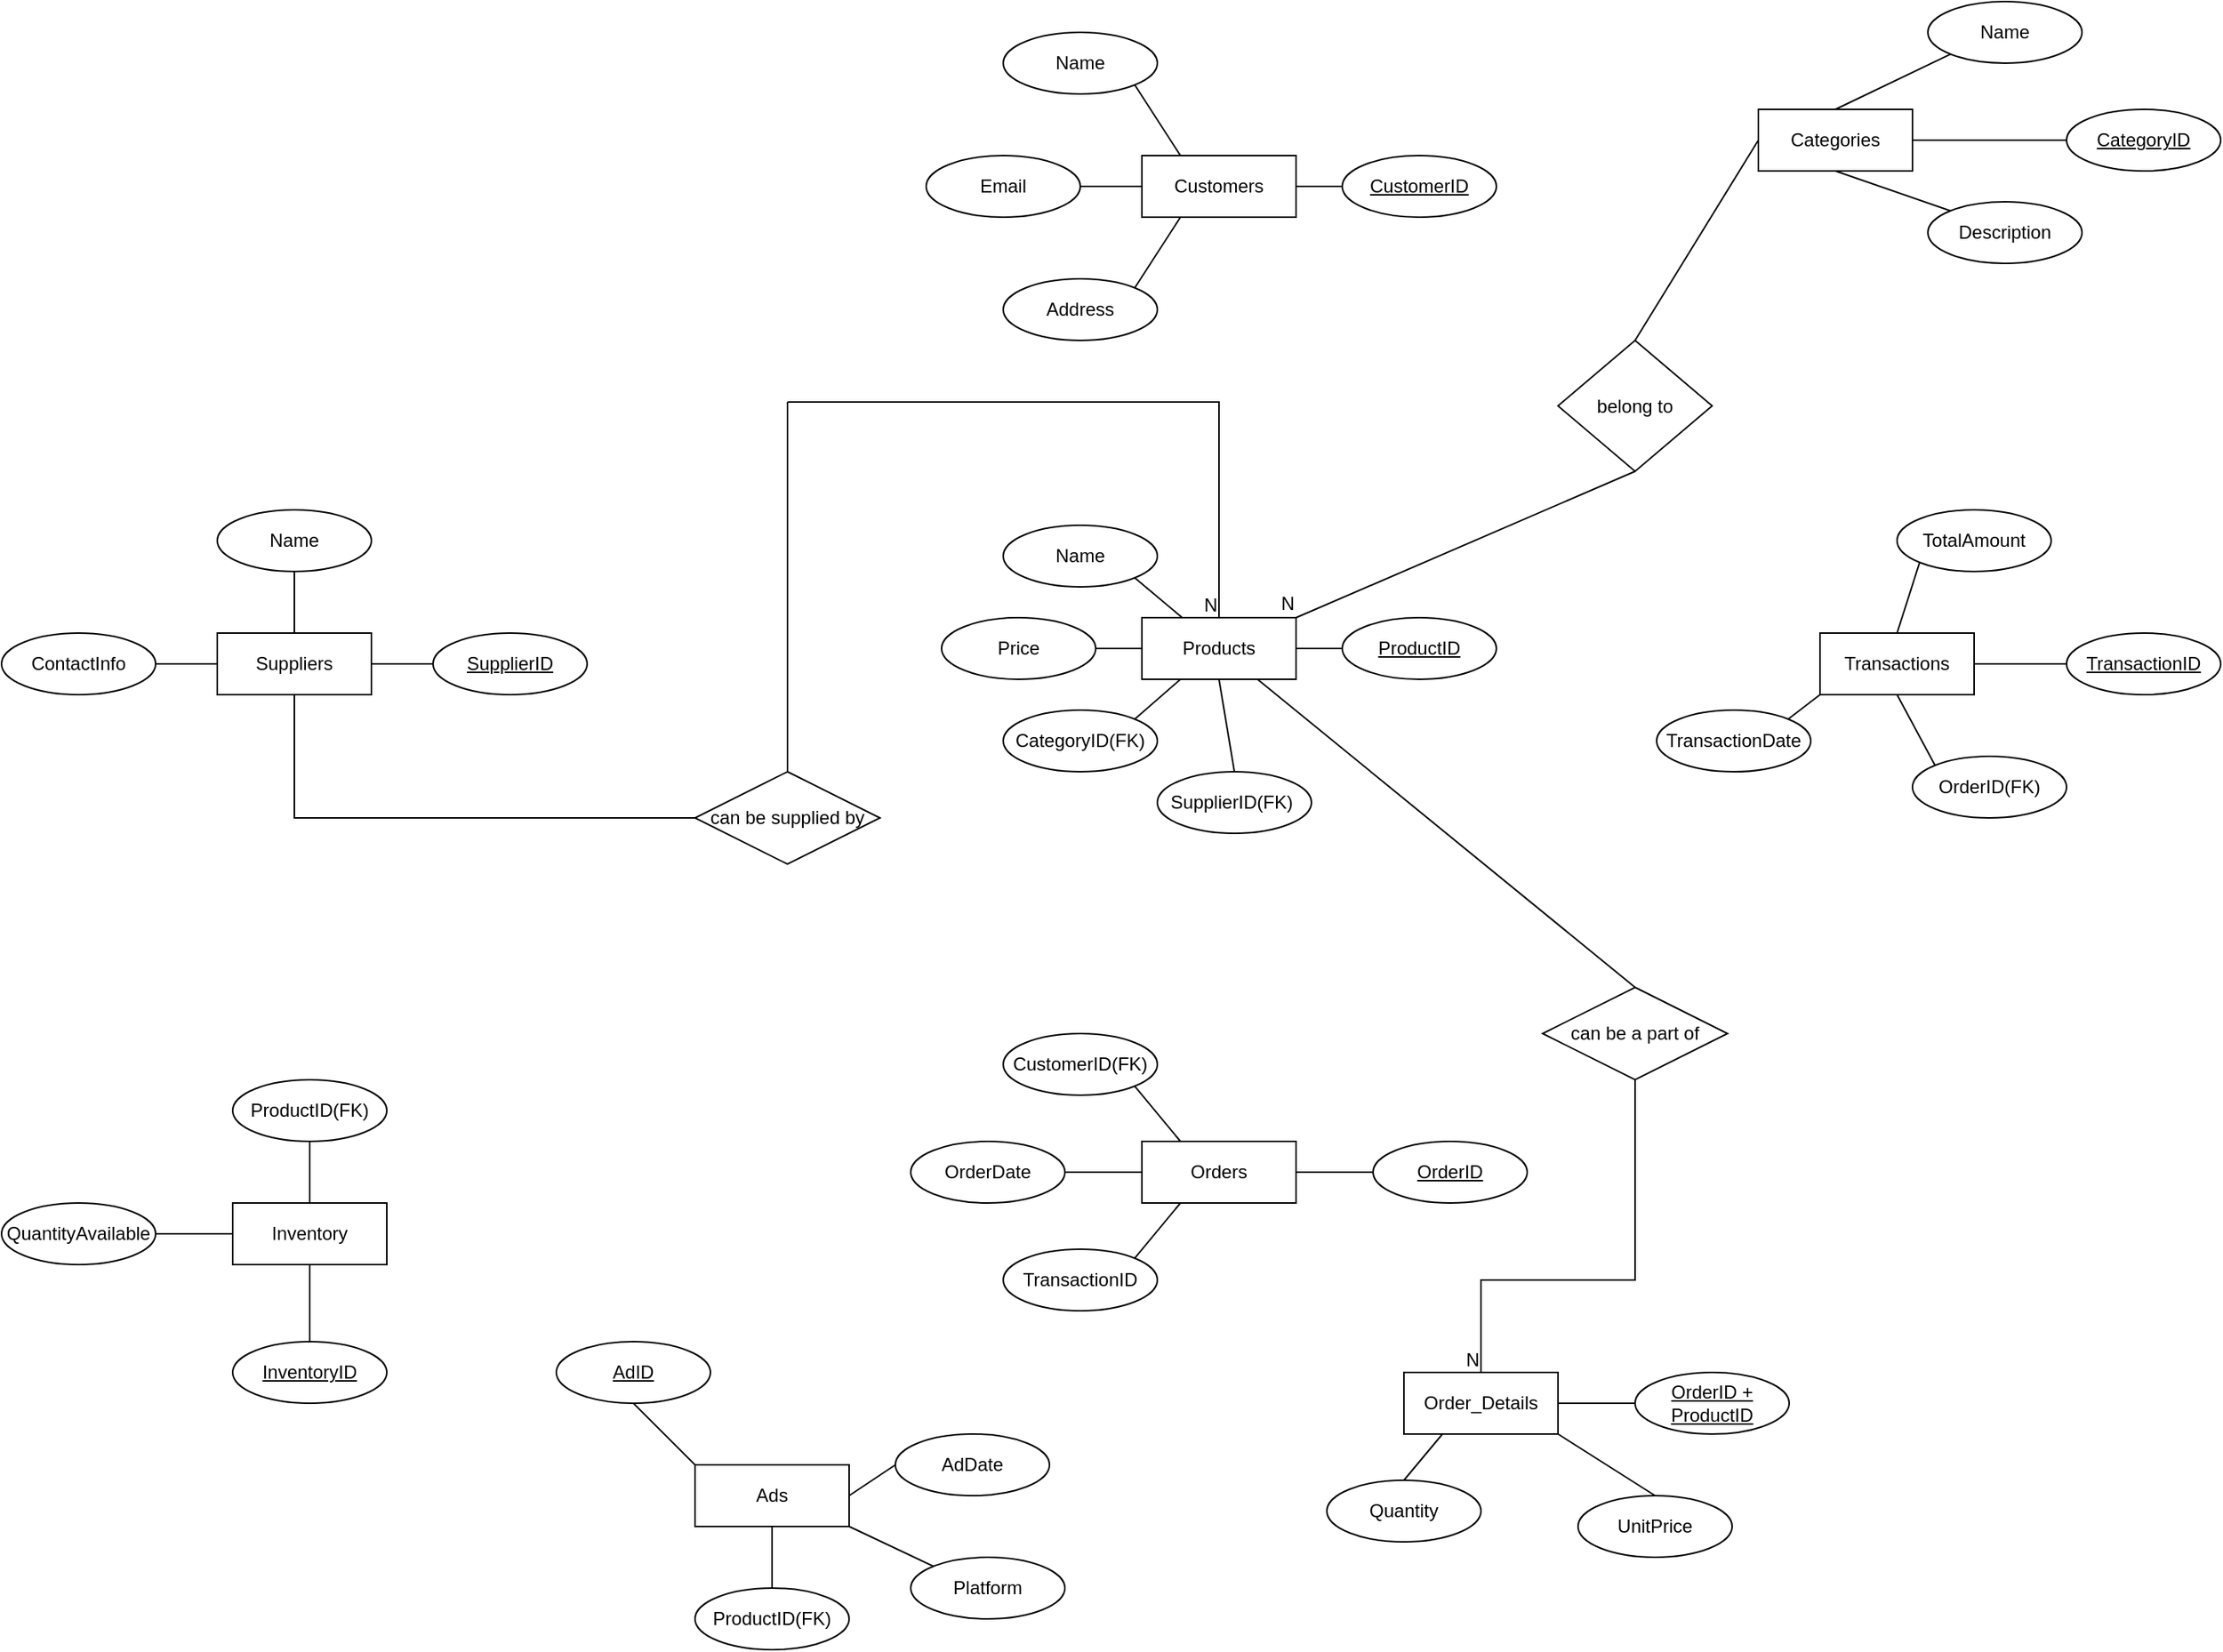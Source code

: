 <mxfile version="23.1.2" type="github">
  <diagram id="R2lEEEUBdFMjLlhIrx00" name="Page-1">
    <mxGraphModel dx="2417" dy="837" grid="1" gridSize="10" guides="1" tooltips="1" connect="1" arrows="1" fold="1" page="1" pageScale="1" pageWidth="827" pageHeight="1169" math="0" shadow="0" extFonts="Permanent Marker^https://fonts.googleapis.com/css?family=Permanent+Marker">
      <root>
        <mxCell id="0" />
        <mxCell id="1" parent="0" />
        <mxCell id="zfA8GvS_sk62KVz_93GT-23" value="Products" style="whiteSpace=wrap;html=1;align=center;" vertex="1" parent="1">
          <mxGeometry x="30" y="1060" width="100" height="40" as="geometry" />
        </mxCell>
        <mxCell id="zfA8GvS_sk62KVz_93GT-25" value="ProductID" style="ellipse;whiteSpace=wrap;html=1;align=center;fontStyle=4;" vertex="1" parent="1">
          <mxGeometry x="160" y="1060" width="100" height="40" as="geometry" />
        </mxCell>
        <mxCell id="zfA8GvS_sk62KVz_93GT-29" value="" style="endArrow=none;html=1;rounded=0;entryX=0;entryY=0.5;entryDx=0;entryDy=0;exitX=1;exitY=0.5;exitDx=0;exitDy=0;" edge="1" parent="1" source="zfA8GvS_sk62KVz_93GT-23" target="zfA8GvS_sk62KVz_93GT-25">
          <mxGeometry relative="1" as="geometry">
            <mxPoint x="50" y="1050" as="sourcePoint" />
            <mxPoint x="210" y="1050" as="targetPoint" />
          </mxGeometry>
        </mxCell>
        <mxCell id="zfA8GvS_sk62KVz_93GT-30" value="Name" style="ellipse;whiteSpace=wrap;html=1;align=center;" vertex="1" parent="1">
          <mxGeometry x="-60" y="1000" width="100" height="40" as="geometry" />
        </mxCell>
        <mxCell id="zfA8GvS_sk62KVz_93GT-31" value="Price" style="ellipse;whiteSpace=wrap;html=1;align=center;" vertex="1" parent="1">
          <mxGeometry x="-100" y="1060" width="100" height="40" as="geometry" />
        </mxCell>
        <mxCell id="zfA8GvS_sk62KVz_93GT-32" value="CategoryID(FK)" style="ellipse;whiteSpace=wrap;html=1;align=center;" vertex="1" parent="1">
          <mxGeometry x="-60" y="1120" width="100" height="40" as="geometry" />
        </mxCell>
        <mxCell id="zfA8GvS_sk62KVz_93GT-33" value="SupplierID(FK)&amp;nbsp;" style="ellipse;whiteSpace=wrap;html=1;align=center;" vertex="1" parent="1">
          <mxGeometry x="40" y="1160" width="100" height="40" as="geometry" />
        </mxCell>
        <mxCell id="zfA8GvS_sk62KVz_93GT-34" value="" style="endArrow=none;html=1;rounded=0;exitX=1;exitY=1;exitDx=0;exitDy=0;" edge="1" parent="1" source="zfA8GvS_sk62KVz_93GT-30" target="zfA8GvS_sk62KVz_93GT-23">
          <mxGeometry relative="1" as="geometry">
            <mxPoint x="50" y="1050" as="sourcePoint" />
            <mxPoint x="210" y="1050" as="targetPoint" />
          </mxGeometry>
        </mxCell>
        <mxCell id="zfA8GvS_sk62KVz_93GT-35" value="" style="endArrow=none;html=1;rounded=0;exitX=1;exitY=0.5;exitDx=0;exitDy=0;entryX=0;entryY=0.5;entryDx=0;entryDy=0;" edge="1" parent="1" source="zfA8GvS_sk62KVz_93GT-31" target="zfA8GvS_sk62KVz_93GT-23">
          <mxGeometry relative="1" as="geometry">
            <mxPoint x="60" y="1060" as="sourcePoint" />
            <mxPoint x="220" y="1060" as="targetPoint" />
          </mxGeometry>
        </mxCell>
        <mxCell id="zfA8GvS_sk62KVz_93GT-36" value="" style="endArrow=none;html=1;rounded=0;exitX=1;exitY=0;exitDx=0;exitDy=0;entryX=0.25;entryY=1;entryDx=0;entryDy=0;" edge="1" parent="1" source="zfA8GvS_sk62KVz_93GT-32" target="zfA8GvS_sk62KVz_93GT-23">
          <mxGeometry relative="1" as="geometry">
            <mxPoint x="70" y="1070" as="sourcePoint" />
            <mxPoint x="230" y="1070" as="targetPoint" />
          </mxGeometry>
        </mxCell>
        <mxCell id="zfA8GvS_sk62KVz_93GT-37" value="" style="endArrow=none;html=1;rounded=0;exitX=0.5;exitY=0;exitDx=0;exitDy=0;entryX=0.5;entryY=1;entryDx=0;entryDy=0;" edge="1" parent="1" source="zfA8GvS_sk62KVz_93GT-33" target="zfA8GvS_sk62KVz_93GT-23">
          <mxGeometry relative="1" as="geometry">
            <mxPoint x="80" y="1080" as="sourcePoint" />
            <mxPoint x="240" y="1080" as="targetPoint" />
          </mxGeometry>
        </mxCell>
        <mxCell id="zfA8GvS_sk62KVz_93GT-38" value="Customers" style="whiteSpace=wrap;html=1;align=center;" vertex="1" parent="1">
          <mxGeometry x="30" y="760" width="100" height="40" as="geometry" />
        </mxCell>
        <mxCell id="zfA8GvS_sk62KVz_93GT-39" value="CustomerID" style="ellipse;whiteSpace=wrap;html=1;align=center;fontStyle=4;" vertex="1" parent="1">
          <mxGeometry x="160" y="760" width="100" height="40" as="geometry" />
        </mxCell>
        <mxCell id="zfA8GvS_sk62KVz_93GT-40" value="Name" style="ellipse;whiteSpace=wrap;html=1;align=center;" vertex="1" parent="1">
          <mxGeometry x="-60" y="680" width="100" height="40" as="geometry" />
        </mxCell>
        <mxCell id="zfA8GvS_sk62KVz_93GT-41" value="Email" style="ellipse;whiteSpace=wrap;html=1;align=center;" vertex="1" parent="1">
          <mxGeometry x="-110" y="760" width="100" height="40" as="geometry" />
        </mxCell>
        <mxCell id="zfA8GvS_sk62KVz_93GT-42" value="Address" style="ellipse;whiteSpace=wrap;html=1;align=center;" vertex="1" parent="1">
          <mxGeometry x="-60" y="840" width="100" height="40" as="geometry" />
        </mxCell>
        <mxCell id="zfA8GvS_sk62KVz_93GT-43" value="" style="endArrow=none;html=1;rounded=0;exitX=1;exitY=0;exitDx=0;exitDy=0;entryX=0.25;entryY=1;entryDx=0;entryDy=0;" edge="1" parent="1" source="zfA8GvS_sk62KVz_93GT-42" target="zfA8GvS_sk62KVz_93GT-38">
          <mxGeometry relative="1" as="geometry">
            <mxPoint x="90" y="860.48" as="sourcePoint" />
            <mxPoint x="310" y="880" as="targetPoint" />
          </mxGeometry>
        </mxCell>
        <mxCell id="zfA8GvS_sk62KVz_93GT-44" value="" style="endArrow=none;html=1;rounded=0;exitX=1;exitY=0.5;exitDx=0;exitDy=0;entryX=0;entryY=0.5;entryDx=0;entryDy=0;" edge="1" parent="1" source="zfA8GvS_sk62KVz_93GT-41" target="zfA8GvS_sk62KVz_93GT-38">
          <mxGeometry relative="1" as="geometry">
            <mxPoint x="110" y="850" as="sourcePoint" />
            <mxPoint x="270" y="850" as="targetPoint" />
          </mxGeometry>
        </mxCell>
        <mxCell id="zfA8GvS_sk62KVz_93GT-45" value="" style="endArrow=none;html=1;rounded=0;exitX=1;exitY=1;exitDx=0;exitDy=0;entryX=0.25;entryY=0;entryDx=0;entryDy=0;" edge="1" parent="1" source="zfA8GvS_sk62KVz_93GT-40" target="zfA8GvS_sk62KVz_93GT-38">
          <mxGeometry relative="1" as="geometry">
            <mxPoint x="70" y="850" as="sourcePoint" />
            <mxPoint x="230" y="850" as="targetPoint" />
          </mxGeometry>
        </mxCell>
        <mxCell id="zfA8GvS_sk62KVz_93GT-46" value="" style="endArrow=none;html=1;rounded=0;entryX=0;entryY=0.5;entryDx=0;entryDy=0;exitX=1;exitY=0.5;exitDx=0;exitDy=0;" edge="1" parent="1" source="zfA8GvS_sk62KVz_93GT-38" target="zfA8GvS_sk62KVz_93GT-39">
          <mxGeometry relative="1" as="geometry">
            <mxPoint x="80" y="860" as="sourcePoint" />
            <mxPoint x="240" y="860" as="targetPoint" />
          </mxGeometry>
        </mxCell>
        <mxCell id="zfA8GvS_sk62KVz_93GT-47" value="Orders" style="whiteSpace=wrap;html=1;align=center;" vertex="1" parent="1">
          <mxGeometry x="30" y="1400" width="100" height="40" as="geometry" />
        </mxCell>
        <mxCell id="zfA8GvS_sk62KVz_93GT-48" value="OrderID" style="ellipse;whiteSpace=wrap;html=1;align=center;fontStyle=4;" vertex="1" parent="1">
          <mxGeometry x="180" y="1400" width="100" height="40" as="geometry" />
        </mxCell>
        <mxCell id="zfA8GvS_sk62KVz_93GT-49" value="CustomerID(FK)" style="ellipse;whiteSpace=wrap;html=1;align=center;" vertex="1" parent="1">
          <mxGeometry x="-60" y="1330" width="100" height="40" as="geometry" />
        </mxCell>
        <mxCell id="zfA8GvS_sk62KVz_93GT-50" value="OrderDate" style="ellipse;whiteSpace=wrap;html=1;align=center;" vertex="1" parent="1">
          <mxGeometry x="-120" y="1400" width="100" height="40" as="geometry" />
        </mxCell>
        <mxCell id="zfA8GvS_sk62KVz_93GT-51" value="TransactionID" style="ellipse;whiteSpace=wrap;html=1;align=center;" vertex="1" parent="1">
          <mxGeometry x="-60" y="1470" width="100" height="40" as="geometry" />
        </mxCell>
        <mxCell id="zfA8GvS_sk62KVz_93GT-52" value="" style="endArrow=none;html=1;rounded=0;entryX=0;entryY=0.5;entryDx=0;entryDy=0;exitX=1;exitY=0.5;exitDx=0;exitDy=0;" edge="1" parent="1" source="zfA8GvS_sk62KVz_93GT-50" target="zfA8GvS_sk62KVz_93GT-47">
          <mxGeometry relative="1" as="geometry">
            <mxPoint x="-30" y="1480" as="sourcePoint" />
            <mxPoint x="130" y="1480" as="targetPoint" />
          </mxGeometry>
        </mxCell>
        <mxCell id="zfA8GvS_sk62KVz_93GT-54" value="" style="endArrow=none;html=1;rounded=0;entryX=0.25;entryY=1;entryDx=0;entryDy=0;exitX=1;exitY=0;exitDx=0;exitDy=0;" edge="1" parent="1" source="zfA8GvS_sk62KVz_93GT-51" target="zfA8GvS_sk62KVz_93GT-47">
          <mxGeometry relative="1" as="geometry">
            <mxPoint x="-10" y="1430" as="sourcePoint" />
            <mxPoint x="40" y="1430" as="targetPoint" />
          </mxGeometry>
        </mxCell>
        <mxCell id="zfA8GvS_sk62KVz_93GT-55" value="" style="endArrow=none;html=1;rounded=0;entryX=0.25;entryY=0;entryDx=0;entryDy=0;exitX=1;exitY=1;exitDx=0;exitDy=0;" edge="1" parent="1" source="zfA8GvS_sk62KVz_93GT-49" target="zfA8GvS_sk62KVz_93GT-47">
          <mxGeometry relative="1" as="geometry">
            <mxPoint y="1440" as="sourcePoint" />
            <mxPoint x="50" y="1440" as="targetPoint" />
          </mxGeometry>
        </mxCell>
        <mxCell id="zfA8GvS_sk62KVz_93GT-56" value="" style="endArrow=none;html=1;rounded=0;entryX=1;entryY=0.5;entryDx=0;entryDy=0;exitX=0;exitY=0.5;exitDx=0;exitDy=0;" edge="1" parent="1" source="zfA8GvS_sk62KVz_93GT-48" target="zfA8GvS_sk62KVz_93GT-47">
          <mxGeometry relative="1" as="geometry">
            <mxPoint x="10" y="1450" as="sourcePoint" />
            <mxPoint x="60" y="1450" as="targetPoint" />
          </mxGeometry>
        </mxCell>
        <mxCell id="zfA8GvS_sk62KVz_93GT-57" value="Order_Details" style="whiteSpace=wrap;html=1;align=center;" vertex="1" parent="1">
          <mxGeometry x="200" y="1550" width="100" height="40" as="geometry" />
        </mxCell>
        <mxCell id="zfA8GvS_sk62KVz_93GT-58" value="OrderID + ProductID" style="ellipse;whiteSpace=wrap;html=1;align=center;fontStyle=4;" vertex="1" parent="1">
          <mxGeometry x="350" y="1550" width="100" height="40" as="geometry" />
        </mxCell>
        <mxCell id="zfA8GvS_sk62KVz_93GT-59" value="UnitPrice" style="ellipse;whiteSpace=wrap;html=1;align=center;" vertex="1" parent="1">
          <mxGeometry x="313" y="1630" width="100" height="40" as="geometry" />
        </mxCell>
        <mxCell id="zfA8GvS_sk62KVz_93GT-60" value="Quantity" style="ellipse;whiteSpace=wrap;html=1;align=center;" vertex="1" parent="1">
          <mxGeometry x="150" y="1620" width="100" height="40" as="geometry" />
        </mxCell>
        <mxCell id="zfA8GvS_sk62KVz_93GT-61" value="" style="endArrow=none;html=1;rounded=0;entryX=0.5;entryY=0;entryDx=0;entryDy=0;exitX=0.25;exitY=1;exitDx=0;exitDy=0;" edge="1" parent="1" source="zfA8GvS_sk62KVz_93GT-57" target="zfA8GvS_sk62KVz_93GT-60">
          <mxGeometry relative="1" as="geometry">
            <mxPoint x="20" y="1460" as="sourcePoint" />
            <mxPoint x="70" y="1460" as="targetPoint" />
          </mxGeometry>
        </mxCell>
        <mxCell id="zfA8GvS_sk62KVz_93GT-62" value="" style="endArrow=none;html=1;rounded=0;entryX=0;entryY=0.5;entryDx=0;entryDy=0;exitX=1;exitY=0.5;exitDx=0;exitDy=0;" edge="1" parent="1" source="zfA8GvS_sk62KVz_93GT-57" target="zfA8GvS_sk62KVz_93GT-58">
          <mxGeometry relative="1" as="geometry">
            <mxPoint x="30" y="1470" as="sourcePoint" />
            <mxPoint x="80" y="1470" as="targetPoint" />
          </mxGeometry>
        </mxCell>
        <mxCell id="zfA8GvS_sk62KVz_93GT-63" value="" style="endArrow=none;html=1;rounded=0;entryX=0.5;entryY=0;entryDx=0;entryDy=0;exitX=1;exitY=1;exitDx=0;exitDy=0;" edge="1" parent="1" source="zfA8GvS_sk62KVz_93GT-57" target="zfA8GvS_sk62KVz_93GT-59">
          <mxGeometry relative="1" as="geometry">
            <mxPoint x="40" y="1480" as="sourcePoint" />
            <mxPoint x="90" y="1480" as="targetPoint" />
          </mxGeometry>
        </mxCell>
        <mxCell id="zfA8GvS_sk62KVz_93GT-64" value="Transactions" style="whiteSpace=wrap;html=1;align=center;" vertex="1" parent="1">
          <mxGeometry x="470" y="1070" width="100" height="40" as="geometry" />
        </mxCell>
        <mxCell id="zfA8GvS_sk62KVz_93GT-65" value="TransactionID" style="ellipse;whiteSpace=wrap;html=1;align=center;fontStyle=4;" vertex="1" parent="1">
          <mxGeometry x="630" y="1070" width="100" height="40" as="geometry" />
        </mxCell>
        <mxCell id="zfA8GvS_sk62KVz_93GT-66" value="OrderID(FK)" style="ellipse;whiteSpace=wrap;html=1;align=center;" vertex="1" parent="1">
          <mxGeometry x="530" y="1150" width="100" height="40" as="geometry" />
        </mxCell>
        <mxCell id="zfA8GvS_sk62KVz_93GT-67" value="TransactionDate" style="ellipse;whiteSpace=wrap;html=1;align=center;" vertex="1" parent="1">
          <mxGeometry x="364" y="1120" width="100" height="40" as="geometry" />
        </mxCell>
        <mxCell id="zfA8GvS_sk62KVz_93GT-68" value="TotalAmount" style="ellipse;whiteSpace=wrap;html=1;align=center;" vertex="1" parent="1">
          <mxGeometry x="520" y="990" width="100" height="40" as="geometry" />
        </mxCell>
        <mxCell id="zfA8GvS_sk62KVz_93GT-69" value="" style="endArrow=none;html=1;rounded=0;exitX=0.5;exitY=1;exitDx=0;exitDy=0;entryX=0;entryY=0;entryDx=0;entryDy=0;" edge="1" parent="1" source="zfA8GvS_sk62KVz_93GT-64" target="zfA8GvS_sk62KVz_93GT-66">
          <mxGeometry relative="1" as="geometry">
            <mxPoint x="460" y="1140" as="sourcePoint" />
            <mxPoint x="620" y="1140" as="targetPoint" />
          </mxGeometry>
        </mxCell>
        <mxCell id="zfA8GvS_sk62KVz_93GT-71" value="" style="endArrow=none;html=1;rounded=0;exitX=1;exitY=0.5;exitDx=0;exitDy=0;entryX=0;entryY=0.5;entryDx=0;entryDy=0;" edge="1" parent="1" source="zfA8GvS_sk62KVz_93GT-64" target="zfA8GvS_sk62KVz_93GT-65">
          <mxGeometry relative="1" as="geometry">
            <mxPoint x="530" y="1120" as="sourcePoint" />
            <mxPoint x="555" y="1166" as="targetPoint" />
          </mxGeometry>
        </mxCell>
        <mxCell id="zfA8GvS_sk62KVz_93GT-72" value="" style="endArrow=none;html=1;rounded=0;exitX=1;exitY=0;exitDx=0;exitDy=0;entryX=0;entryY=1;entryDx=0;entryDy=0;" edge="1" parent="1" source="zfA8GvS_sk62KVz_93GT-67" target="zfA8GvS_sk62KVz_93GT-64">
          <mxGeometry relative="1" as="geometry">
            <mxPoint x="580" y="1100" as="sourcePoint" />
            <mxPoint x="640" y="1100" as="targetPoint" />
          </mxGeometry>
        </mxCell>
        <mxCell id="zfA8GvS_sk62KVz_93GT-73" value="" style="endArrow=none;html=1;rounded=0;exitX=0;exitY=1;exitDx=0;exitDy=0;entryX=0.5;entryY=0;entryDx=0;entryDy=0;" edge="1" parent="1" source="zfA8GvS_sk62KVz_93GT-68" target="zfA8GvS_sk62KVz_93GT-64">
          <mxGeometry relative="1" as="geometry">
            <mxPoint x="459" y="1136" as="sourcePoint" />
            <mxPoint x="480" y="1120" as="targetPoint" />
          </mxGeometry>
        </mxCell>
        <mxCell id="zfA8GvS_sk62KVz_93GT-74" value="Suppliers" style="whiteSpace=wrap;html=1;align=center;" vertex="1" parent="1">
          <mxGeometry x="-570" y="1070" width="100" height="40" as="geometry" />
        </mxCell>
        <mxCell id="zfA8GvS_sk62KVz_93GT-75" value="SupplierID" style="ellipse;whiteSpace=wrap;html=1;align=center;fontStyle=4;" vertex="1" parent="1">
          <mxGeometry x="-430" y="1070" width="100" height="40" as="geometry" />
        </mxCell>
        <mxCell id="zfA8GvS_sk62KVz_93GT-76" value="Name" style="ellipse;whiteSpace=wrap;html=1;align=center;" vertex="1" parent="1">
          <mxGeometry x="-570" y="990" width="100" height="40" as="geometry" />
        </mxCell>
        <mxCell id="zfA8GvS_sk62KVz_93GT-77" value="ContactInfo" style="ellipse;whiteSpace=wrap;html=1;align=center;" vertex="1" parent="1">
          <mxGeometry x="-710" y="1070" width="100" height="40" as="geometry" />
        </mxCell>
        <mxCell id="zfA8GvS_sk62KVz_93GT-78" value="" style="endArrow=none;html=1;rounded=0;entryX=0;entryY=0.5;entryDx=0;entryDy=0;exitX=1;exitY=0.5;exitDx=0;exitDy=0;" edge="1" parent="1" source="zfA8GvS_sk62KVz_93GT-77" target="zfA8GvS_sk62KVz_93GT-74">
          <mxGeometry relative="1" as="geometry">
            <mxPoint x="-610" y="1220" as="sourcePoint" />
            <mxPoint x="-450" y="1220" as="targetPoint" />
          </mxGeometry>
        </mxCell>
        <mxCell id="zfA8GvS_sk62KVz_93GT-79" value="" style="endArrow=none;html=1;rounded=0;entryX=0;entryY=0.5;entryDx=0;entryDy=0;exitX=1;exitY=0.5;exitDx=0;exitDy=0;" edge="1" parent="1" source="zfA8GvS_sk62KVz_93GT-74" target="zfA8GvS_sk62KVz_93GT-75">
          <mxGeometry relative="1" as="geometry">
            <mxPoint x="-600" y="1230" as="sourcePoint" />
            <mxPoint x="-440" y="1230" as="targetPoint" />
          </mxGeometry>
        </mxCell>
        <mxCell id="zfA8GvS_sk62KVz_93GT-80" value="" style="endArrow=none;html=1;rounded=0;exitX=0.5;exitY=1;exitDx=0;exitDy=0;" edge="1" parent="1" source="zfA8GvS_sk62KVz_93GT-76" target="zfA8GvS_sk62KVz_93GT-74">
          <mxGeometry relative="1" as="geometry">
            <mxPoint x="-590" y="1240" as="sourcePoint" />
            <mxPoint x="-430" y="1240" as="targetPoint" />
          </mxGeometry>
        </mxCell>
        <mxCell id="zfA8GvS_sk62KVz_93GT-81" value="Categories" style="whiteSpace=wrap;html=1;align=center;" vertex="1" parent="1">
          <mxGeometry x="430" y="730" width="100" height="40" as="geometry" />
        </mxCell>
        <mxCell id="zfA8GvS_sk62KVz_93GT-82" value="CategoryID" style="ellipse;whiteSpace=wrap;html=1;align=center;fontStyle=4;" vertex="1" parent="1">
          <mxGeometry x="630" y="730" width="100" height="40" as="geometry" />
        </mxCell>
        <mxCell id="zfA8GvS_sk62KVz_93GT-83" value="Description" style="ellipse;whiteSpace=wrap;html=1;align=center;" vertex="1" parent="1">
          <mxGeometry x="540" y="790" width="100" height="40" as="geometry" />
        </mxCell>
        <mxCell id="zfA8GvS_sk62KVz_93GT-84" value="Name" style="ellipse;whiteSpace=wrap;html=1;align=center;" vertex="1" parent="1">
          <mxGeometry x="540" y="660" width="100" height="40" as="geometry" />
        </mxCell>
        <mxCell id="zfA8GvS_sk62KVz_93GT-85" value="" style="endArrow=none;html=1;rounded=0;exitX=0;exitY=0;exitDx=0;exitDy=0;entryX=0.5;entryY=1;entryDx=0;entryDy=0;" edge="1" parent="1" source="zfA8GvS_sk62KVz_93GT-83" target="zfA8GvS_sk62KVz_93GT-81">
          <mxGeometry relative="1" as="geometry">
            <mxPoint x="20" y="940" as="sourcePoint" />
            <mxPoint x="100" y="940" as="targetPoint" />
          </mxGeometry>
        </mxCell>
        <mxCell id="zfA8GvS_sk62KVz_93GT-86" value="" style="endArrow=none;html=1;rounded=0;entryX=0;entryY=0.5;entryDx=0;entryDy=0;exitX=1;exitY=0.5;exitDx=0;exitDy=0;" edge="1" parent="1" source="zfA8GvS_sk62KVz_93GT-81" target="zfA8GvS_sk62KVz_93GT-82">
          <mxGeometry relative="1" as="geometry">
            <mxPoint x="320" y="930" as="sourcePoint" />
            <mxPoint x="110" y="950" as="targetPoint" />
          </mxGeometry>
        </mxCell>
        <mxCell id="zfA8GvS_sk62KVz_93GT-87" value="" style="endArrow=none;html=1;rounded=0;entryX=0;entryY=1;entryDx=0;entryDy=0;exitX=0.5;exitY=0;exitDx=0;exitDy=0;" edge="1" parent="1" source="zfA8GvS_sk62KVz_93GT-81" target="zfA8GvS_sk62KVz_93GT-84">
          <mxGeometry relative="1" as="geometry">
            <mxPoint x="40" y="960" as="sourcePoint" />
            <mxPoint x="120" y="960" as="targetPoint" />
          </mxGeometry>
        </mxCell>
        <mxCell id="zfA8GvS_sk62KVz_93GT-88" value="Inventory" style="whiteSpace=wrap;html=1;align=center;" vertex="1" parent="1">
          <mxGeometry x="-560" y="1440" width="100" height="40" as="geometry" />
        </mxCell>
        <mxCell id="zfA8GvS_sk62KVz_93GT-89" value="InventoryID" style="ellipse;whiteSpace=wrap;html=1;align=center;fontStyle=4;" vertex="1" parent="1">
          <mxGeometry x="-560" y="1530" width="100" height="40" as="geometry" />
        </mxCell>
        <mxCell id="zfA8GvS_sk62KVz_93GT-90" value="ProductID(FK)" style="ellipse;whiteSpace=wrap;html=1;align=center;" vertex="1" parent="1">
          <mxGeometry x="-560" y="1360" width="100" height="40" as="geometry" />
        </mxCell>
        <mxCell id="zfA8GvS_sk62KVz_93GT-91" value="QuantityAvailable" style="ellipse;whiteSpace=wrap;html=1;align=center;" vertex="1" parent="1">
          <mxGeometry x="-710" y="1440" width="100" height="40" as="geometry" />
        </mxCell>
        <mxCell id="zfA8GvS_sk62KVz_93GT-93" value="" style="endArrow=none;html=1;rounded=0;exitX=0.5;exitY=1;exitDx=0;exitDy=0;entryX=0.5;entryY=0;entryDx=0;entryDy=0;" edge="1" parent="1" source="zfA8GvS_sk62KVz_93GT-88" target="zfA8GvS_sk62KVz_93GT-89">
          <mxGeometry relative="1" as="geometry">
            <mxPoint x="-680" y="1550" as="sourcePoint" />
            <mxPoint x="-600" y="1600" as="targetPoint" />
          </mxGeometry>
        </mxCell>
        <mxCell id="zfA8GvS_sk62KVz_93GT-94" value="" style="endArrow=none;html=1;rounded=0;exitX=1;exitY=0.5;exitDx=0;exitDy=0;entryX=0;entryY=0.5;entryDx=0;entryDy=0;" edge="1" parent="1" source="zfA8GvS_sk62KVz_93GT-91" target="zfA8GvS_sk62KVz_93GT-88">
          <mxGeometry relative="1" as="geometry">
            <mxPoint x="-670" y="1560" as="sourcePoint" />
            <mxPoint x="-590" y="1610" as="targetPoint" />
          </mxGeometry>
        </mxCell>
        <mxCell id="zfA8GvS_sk62KVz_93GT-95" value="" style="endArrow=none;html=1;rounded=0;entryX=0.5;entryY=1;entryDx=0;entryDy=0;exitX=0.5;exitY=0;exitDx=0;exitDy=0;" edge="1" parent="1" source="zfA8GvS_sk62KVz_93GT-88" target="zfA8GvS_sk62KVz_93GT-90">
          <mxGeometry relative="1" as="geometry">
            <mxPoint x="-660" y="1570" as="sourcePoint" />
            <mxPoint x="-580" y="1620" as="targetPoint" />
          </mxGeometry>
        </mxCell>
        <mxCell id="zfA8GvS_sk62KVz_93GT-96" value="Ads" style="whiteSpace=wrap;html=1;align=center;" vertex="1" parent="1">
          <mxGeometry x="-260" y="1610" width="100" height="40" as="geometry" />
        </mxCell>
        <mxCell id="zfA8GvS_sk62KVz_93GT-97" value="AdID" style="ellipse;whiteSpace=wrap;html=1;align=center;fontStyle=4;" vertex="1" parent="1">
          <mxGeometry x="-350" y="1530" width="100" height="40" as="geometry" />
        </mxCell>
        <mxCell id="zfA8GvS_sk62KVz_93GT-98" value="ProductID(FK)" style="ellipse;whiteSpace=wrap;html=1;align=center;" vertex="1" parent="1">
          <mxGeometry x="-260" y="1690" width="100" height="40" as="geometry" />
        </mxCell>
        <mxCell id="zfA8GvS_sk62KVz_93GT-99" value="AdDate" style="ellipse;whiteSpace=wrap;html=1;align=center;" vertex="1" parent="1">
          <mxGeometry x="-130" y="1590" width="100" height="40" as="geometry" />
        </mxCell>
        <mxCell id="zfA8GvS_sk62KVz_93GT-100" value="Platform" style="ellipse;whiteSpace=wrap;html=1;align=center;" vertex="1" parent="1">
          <mxGeometry x="-120" y="1670" width="100" height="40" as="geometry" />
        </mxCell>
        <mxCell id="zfA8GvS_sk62KVz_93GT-101" value="" style="endArrow=none;html=1;rounded=0;exitX=1;exitY=0.5;exitDx=0;exitDy=0;entryX=0;entryY=0.5;entryDx=0;entryDy=0;" edge="1" parent="1" source="zfA8GvS_sk62KVz_93GT-96" target="zfA8GvS_sk62KVz_93GT-99">
          <mxGeometry relative="1" as="geometry">
            <mxPoint x="-80" y="1650" as="sourcePoint" />
            <mxPoint x="80" y="1650" as="targetPoint" />
          </mxGeometry>
        </mxCell>
        <mxCell id="zfA8GvS_sk62KVz_93GT-102" value="" style="endArrow=none;html=1;rounded=0;exitX=1;exitY=1;exitDx=0;exitDy=0;entryX=0;entryY=0;entryDx=0;entryDy=0;" edge="1" parent="1" source="zfA8GvS_sk62KVz_93GT-96" target="zfA8GvS_sk62KVz_93GT-100">
          <mxGeometry relative="1" as="geometry">
            <mxPoint x="-70" y="1660" as="sourcePoint" />
            <mxPoint x="90" y="1660" as="targetPoint" />
          </mxGeometry>
        </mxCell>
        <mxCell id="zfA8GvS_sk62KVz_93GT-103" value="" style="endArrow=none;html=1;rounded=0;exitX=0.5;exitY=0;exitDx=0;exitDy=0;entryX=0.5;entryY=1;entryDx=0;entryDy=0;" edge="1" parent="1" source="zfA8GvS_sk62KVz_93GT-98" target="zfA8GvS_sk62KVz_93GT-96">
          <mxGeometry relative="1" as="geometry">
            <mxPoint x="-60" y="1670" as="sourcePoint" />
            <mxPoint x="100" y="1670" as="targetPoint" />
          </mxGeometry>
        </mxCell>
        <mxCell id="zfA8GvS_sk62KVz_93GT-104" value="" style="endArrow=none;html=1;rounded=0;exitX=0;exitY=0;exitDx=0;exitDy=0;entryX=0.5;entryY=1;entryDx=0;entryDy=0;" edge="1" parent="1" source="zfA8GvS_sk62KVz_93GT-96" target="zfA8GvS_sk62KVz_93GT-97">
          <mxGeometry relative="1" as="geometry">
            <mxPoint x="-50" y="1680" as="sourcePoint" />
            <mxPoint x="110" y="1680" as="targetPoint" />
          </mxGeometry>
        </mxCell>
        <mxCell id="zfA8GvS_sk62KVz_93GT-106" value="" style="endArrow=none;html=1;rounded=0;entryX=1;entryY=0;entryDx=0;entryDy=0;exitX=0.5;exitY=1;exitDx=0;exitDy=0;" edge="1" parent="1" source="zfA8GvS_sk62KVz_93GT-112" target="zfA8GvS_sk62KVz_93GT-23">
          <mxGeometry relative="1" as="geometry">
            <mxPoint x="-250" y="1220" as="sourcePoint" />
            <mxPoint x="-90" y="1220" as="targetPoint" />
            <Array as="points" />
          </mxGeometry>
        </mxCell>
        <mxCell id="zfA8GvS_sk62KVz_93GT-107" value="N" style="resizable=0;html=1;whiteSpace=wrap;align=right;verticalAlign=bottom;" connectable="0" vertex="1" parent="zfA8GvS_sk62KVz_93GT-106">
          <mxGeometry x="1" relative="1" as="geometry" />
        </mxCell>
        <mxCell id="zfA8GvS_sk62KVz_93GT-108" value="" style="endArrow=none;html=1;rounded=0;entryX=0.5;entryY=0;entryDx=0;entryDy=0;" edge="1" parent="1" target="zfA8GvS_sk62KVz_93GT-23">
          <mxGeometry relative="1" as="geometry">
            <mxPoint x="-200" y="920" as="sourcePoint" />
            <mxPoint x="220" y="1270" as="targetPoint" />
            <Array as="points">
              <mxPoint x="80" y="920" />
            </Array>
          </mxGeometry>
        </mxCell>
        <mxCell id="zfA8GvS_sk62KVz_93GT-109" value="N" style="resizable=0;html=1;whiteSpace=wrap;align=right;verticalAlign=bottom;" connectable="0" vertex="1" parent="zfA8GvS_sk62KVz_93GT-108">
          <mxGeometry x="1" relative="1" as="geometry" />
        </mxCell>
        <mxCell id="zfA8GvS_sk62KVz_93GT-110" value="" style="endArrow=none;html=1;rounded=0;entryX=0.5;entryY=0;entryDx=0;entryDy=0;exitX=0.5;exitY=1;exitDx=0;exitDy=0;" edge="1" parent="1" source="zfA8GvS_sk62KVz_93GT-118" target="zfA8GvS_sk62KVz_93GT-57">
          <mxGeometry relative="1" as="geometry">
            <mxPoint x="350" y="1450" as="sourcePoint" />
            <mxPoint x="510" y="1450" as="targetPoint" />
            <Array as="points">
              <mxPoint x="350" y="1490" />
              <mxPoint x="250" y="1490" />
            </Array>
          </mxGeometry>
        </mxCell>
        <mxCell id="zfA8GvS_sk62KVz_93GT-111" value="N" style="resizable=0;html=1;whiteSpace=wrap;align=right;verticalAlign=bottom;" connectable="0" vertex="1" parent="zfA8GvS_sk62KVz_93GT-110">
          <mxGeometry x="1" relative="1" as="geometry" />
        </mxCell>
        <mxCell id="zfA8GvS_sk62KVz_93GT-113" value="" style="endArrow=none;html=1;rounded=0;entryX=0.5;entryY=0;entryDx=0;entryDy=0;exitX=0;exitY=0.5;exitDx=0;exitDy=0;" edge="1" parent="1" source="zfA8GvS_sk62KVz_93GT-81" target="zfA8GvS_sk62KVz_93GT-112">
          <mxGeometry relative="1" as="geometry">
            <mxPoint x="213" y="930" as="sourcePoint" />
            <mxPoint x="130" y="1060" as="targetPoint" />
            <Array as="points" />
          </mxGeometry>
        </mxCell>
        <mxCell id="zfA8GvS_sk62KVz_93GT-112" value="belong to" style="shape=rhombus;perimeter=rhombusPerimeter;whiteSpace=wrap;html=1;align=center;" vertex="1" parent="1">
          <mxGeometry x="300" y="880" width="100" height="85" as="geometry" />
        </mxCell>
        <mxCell id="zfA8GvS_sk62KVz_93GT-116" value="" style="endArrow=none;html=1;rounded=0;entryX=0.5;entryY=0;entryDx=0;entryDy=0;exitX=0.5;exitY=1;exitDx=0;exitDy=0;" edge="1" parent="1" source="zfA8GvS_sk62KVz_93GT-74" target="zfA8GvS_sk62KVz_93GT-115">
          <mxGeometry relative="1" as="geometry">
            <mxPoint x="-520" y="1110" as="sourcePoint" />
            <mxPoint x="80" y="1060" as="targetPoint" />
            <Array as="points">
              <mxPoint x="-520" y="1190" />
              <mxPoint x="-200" y="1190" />
              <mxPoint x="-200" y="920" />
            </Array>
          </mxGeometry>
        </mxCell>
        <mxCell id="zfA8GvS_sk62KVz_93GT-115" value="can be supplied by" style="shape=rhombus;perimeter=rhombusPerimeter;whiteSpace=wrap;html=1;align=center;" vertex="1" parent="1">
          <mxGeometry x="-260" y="1160" width="120" height="60" as="geometry" />
        </mxCell>
        <mxCell id="zfA8GvS_sk62KVz_93GT-119" value="" style="endArrow=none;html=1;rounded=0;entryX=0.5;entryY=0;entryDx=0;entryDy=0;exitX=0.75;exitY=1;exitDx=0;exitDy=0;" edge="1" parent="1" source="zfA8GvS_sk62KVz_93GT-23" target="zfA8GvS_sk62KVz_93GT-118">
          <mxGeometry relative="1" as="geometry">
            <mxPoint x="105" y="1100" as="sourcePoint" />
            <mxPoint x="250" y="1550" as="targetPoint" />
            <Array as="points" />
          </mxGeometry>
        </mxCell>
        <mxCell id="zfA8GvS_sk62KVz_93GT-118" value="can be a part of" style="shape=rhombus;perimeter=rhombusPerimeter;whiteSpace=wrap;html=1;align=center;" vertex="1" parent="1">
          <mxGeometry x="290" y="1300" width="120" height="60" as="geometry" />
        </mxCell>
      </root>
    </mxGraphModel>
  </diagram>
</mxfile>
